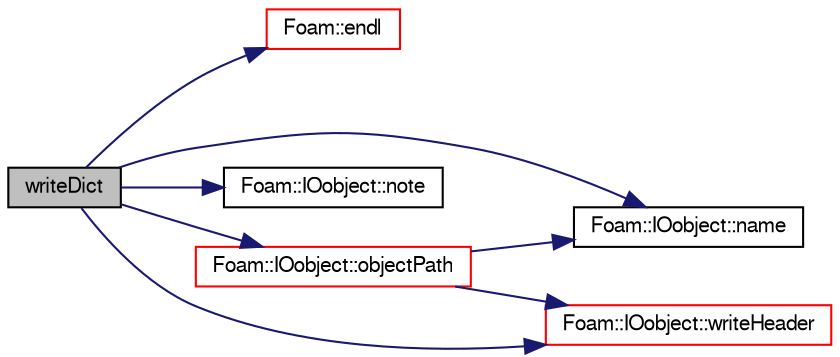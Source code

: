 digraph "writeDict"
{
  bgcolor="transparent";
  edge [fontname="FreeSans",fontsize="10",labelfontname="FreeSans",labelfontsize="10"];
  node [fontname="FreeSans",fontsize="10",shape=record];
  rankdir="LR";
  Node2491 [label="writeDict",height=0.2,width=0.4,color="black", fillcolor="grey75", style="filled", fontcolor="black"];
  Node2491 -> Node2492 [color="midnightblue",fontsize="10",style="solid",fontname="FreeSans"];
  Node2492 [label="Foam::endl",height=0.2,width=0.4,color="red",URL="$a21124.html#a2db8fe02a0d3909e9351bb4275b23ce4",tooltip="Add newline and flush stream. "];
  Node2491 -> Node2494 [color="midnightblue",fontsize="10",style="solid",fontname="FreeSans"];
  Node2494 [label="Foam::IOobject::name",height=0.2,width=0.4,color="black",URL="$a26142.html#acc80e00a8ac919288fb55bd14cc88bf6",tooltip="Return name. "];
  Node2491 -> Node2495 [color="midnightblue",fontsize="10",style="solid",fontname="FreeSans"];
  Node2495 [label="Foam::IOobject::note",height=0.2,width=0.4,color="black",URL="$a26142.html#a6f42a51d969cbb5ab649cc46e99bd52c",tooltip="Return non-constant access to the optional note. "];
  Node2491 -> Node2496 [color="midnightblue",fontsize="10",style="solid",fontname="FreeSans"];
  Node2496 [label="Foam::IOobject::objectPath",height=0.2,width=0.4,color="red",URL="$a26142.html#a3a7ece5c1251c6be1f7812d4dba5fb7a",tooltip="Return complete path + object name. "];
  Node2496 -> Node2494 [color="midnightblue",fontsize="10",style="solid",fontname="FreeSans"];
  Node2496 -> Node2801 [color="midnightblue",fontsize="10",style="solid",fontname="FreeSans"];
  Node2801 [label="Foam::IOobject::writeHeader",height=0.2,width=0.4,color="red",URL="$a26142.html#ae7d7d31a4ff63361dd3f6490835938e8",tooltip="Write header. "];
  Node2491 -> Node2801 [color="midnightblue",fontsize="10",style="solid",fontname="FreeSans"];
}
